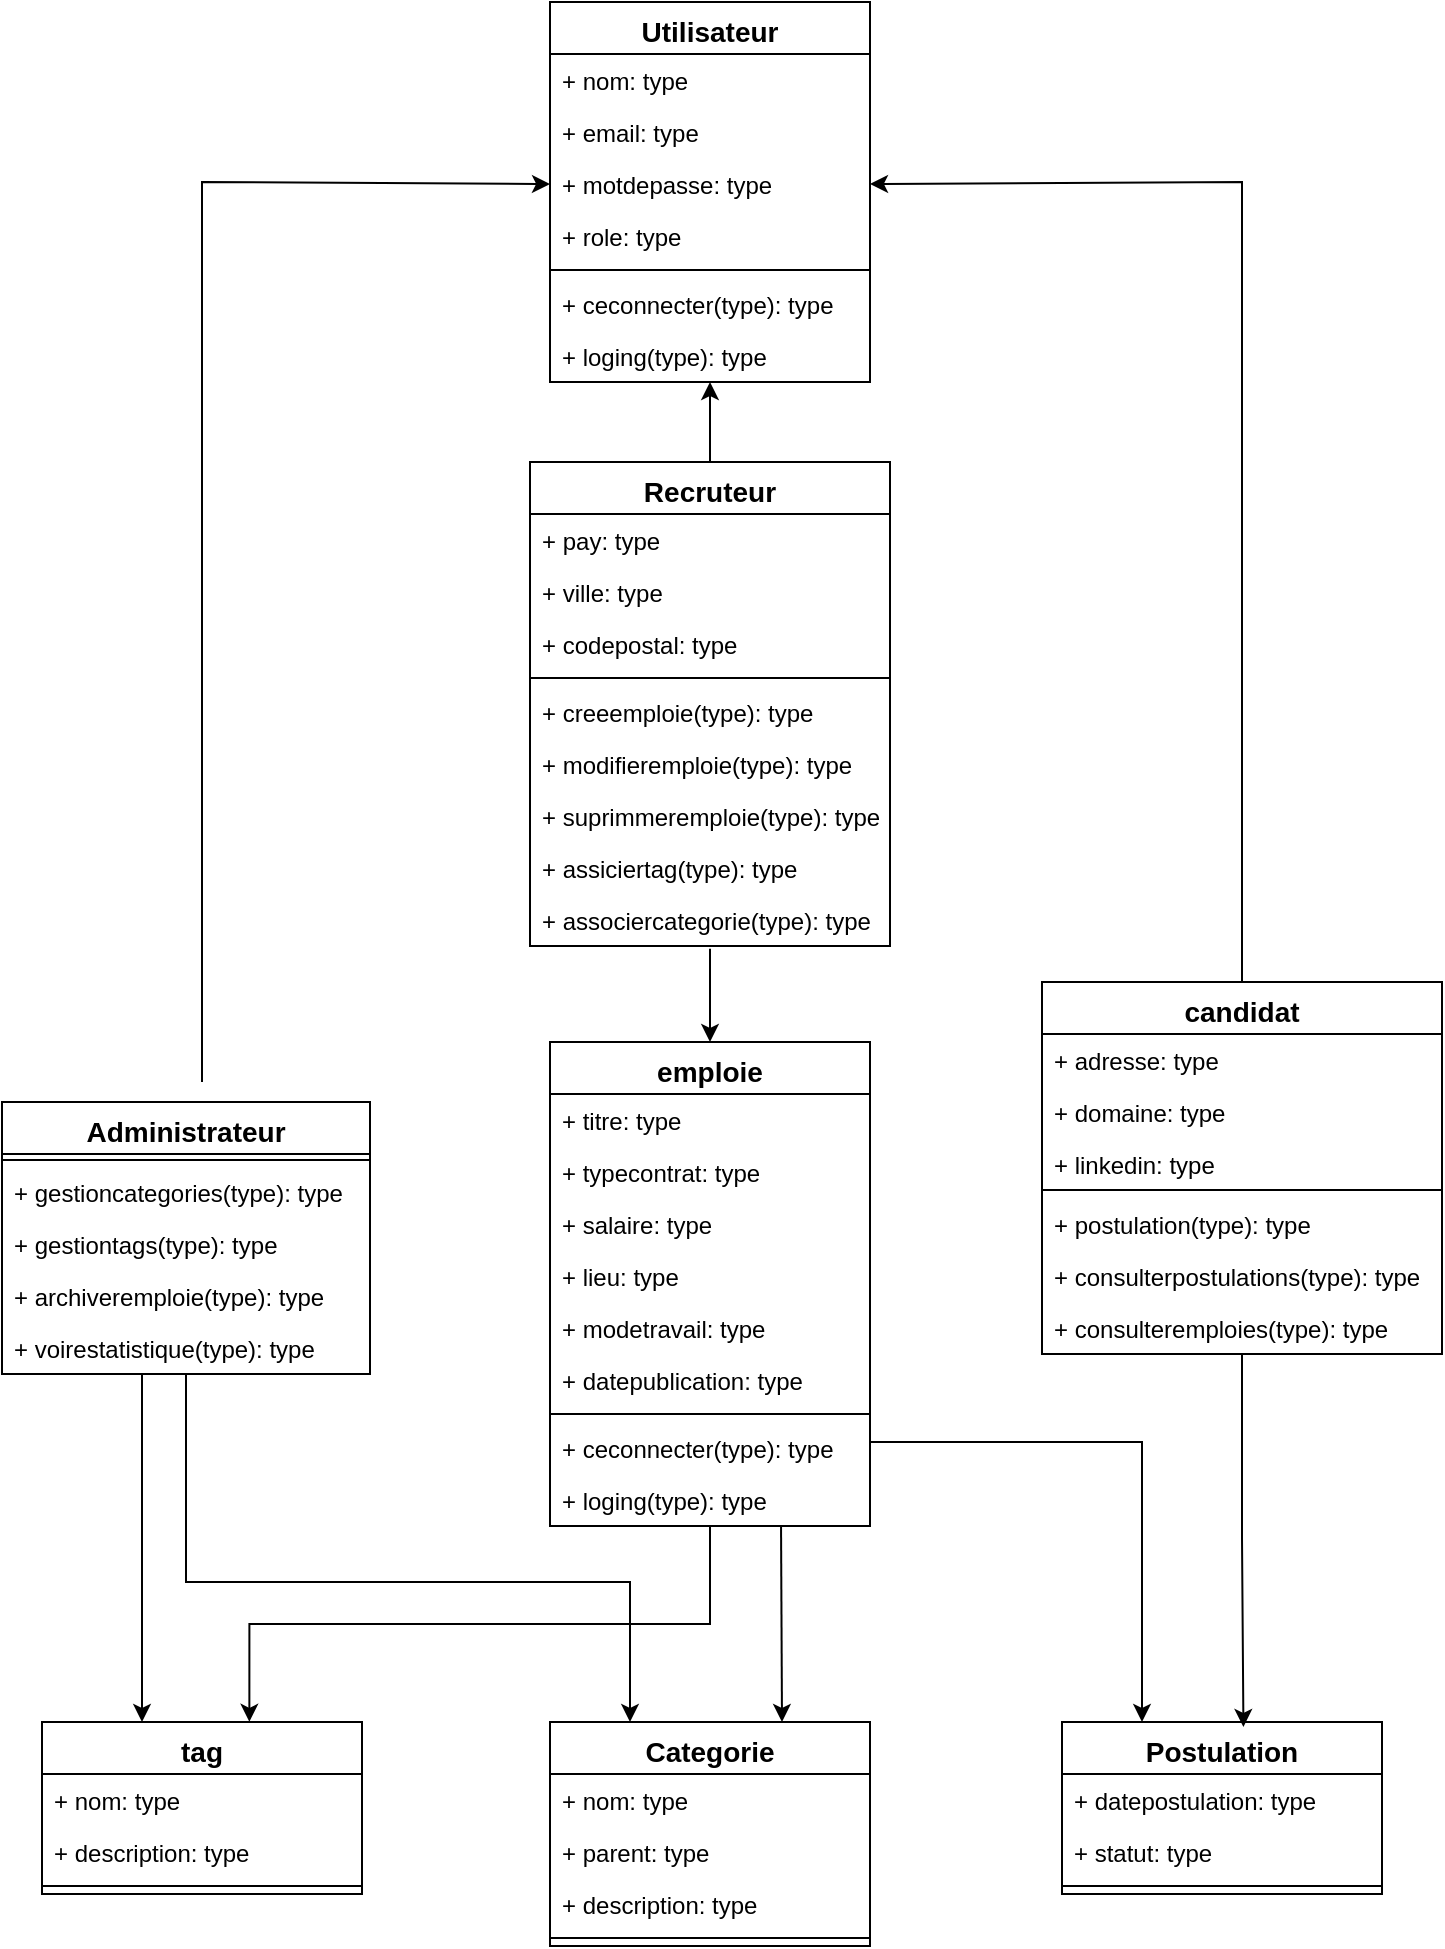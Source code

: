 <mxfile version="26.0.2">
  <diagram id="C5RBs43oDa-KdzZeNtuy" name="Page-1">
    <mxGraphModel dx="2345" dy="964" grid="1" gridSize="10" guides="1" tooltips="1" connect="1" arrows="1" fold="1" page="1" pageScale="1" pageWidth="827" pageHeight="1169" math="0" shadow="0">
      <root>
        <mxCell id="WIyWlLk6GJQsqaUBKTNV-0" />
        <mxCell id="WIyWlLk6GJQsqaUBKTNV-1" parent="WIyWlLk6GJQsqaUBKTNV-0" />
        <mxCell id="IBSQAU1vM00DICBWO_Ty-4" value="&lt;font style=&quot;font-size: 14px;&quot;&gt;Utilisateur&lt;/font&gt;" style="swimlane;fontStyle=1;align=center;verticalAlign=top;childLayout=stackLayout;horizontal=1;startSize=26;horizontalStack=0;resizeParent=1;resizeParentMax=0;resizeLast=0;collapsible=1;marginBottom=0;whiteSpace=wrap;html=1;" vertex="1" parent="WIyWlLk6GJQsqaUBKTNV-1">
          <mxGeometry x="334" y="80" width="160" height="190" as="geometry" />
        </mxCell>
        <mxCell id="IBSQAU1vM00DICBWO_Ty-5" value="+ nom: type" style="text;strokeColor=none;fillColor=none;align=left;verticalAlign=top;spacingLeft=4;spacingRight=4;overflow=hidden;rotatable=0;points=[[0,0.5],[1,0.5]];portConstraint=eastwest;whiteSpace=wrap;html=1;" vertex="1" parent="IBSQAU1vM00DICBWO_Ty-4">
          <mxGeometry y="26" width="160" height="26" as="geometry" />
        </mxCell>
        <mxCell id="IBSQAU1vM00DICBWO_Ty-14" value="+ email: type" style="text;strokeColor=none;fillColor=none;align=left;verticalAlign=top;spacingLeft=4;spacingRight=4;overflow=hidden;rotatable=0;points=[[0,0.5],[1,0.5]];portConstraint=eastwest;whiteSpace=wrap;html=1;" vertex="1" parent="IBSQAU1vM00DICBWO_Ty-4">
          <mxGeometry y="52" width="160" height="26" as="geometry" />
        </mxCell>
        <mxCell id="IBSQAU1vM00DICBWO_Ty-16" value="+ motdepasse: type" style="text;strokeColor=none;fillColor=none;align=left;verticalAlign=top;spacingLeft=4;spacingRight=4;overflow=hidden;rotatable=0;points=[[0,0.5],[1,0.5]];portConstraint=eastwest;whiteSpace=wrap;html=1;" vertex="1" parent="IBSQAU1vM00DICBWO_Ty-4">
          <mxGeometry y="78" width="160" height="26" as="geometry" />
        </mxCell>
        <mxCell id="IBSQAU1vM00DICBWO_Ty-15" value="+ role: type" style="text;strokeColor=none;fillColor=none;align=left;verticalAlign=top;spacingLeft=4;spacingRight=4;overflow=hidden;rotatable=0;points=[[0,0.5],[1,0.5]];portConstraint=eastwest;whiteSpace=wrap;html=1;" vertex="1" parent="IBSQAU1vM00DICBWO_Ty-4">
          <mxGeometry y="104" width="160" height="26" as="geometry" />
        </mxCell>
        <mxCell id="IBSQAU1vM00DICBWO_Ty-6" value="" style="line;strokeWidth=1;fillColor=none;align=left;verticalAlign=middle;spacingTop=-1;spacingLeft=3;spacingRight=3;rotatable=0;labelPosition=right;points=[];portConstraint=eastwest;strokeColor=inherit;" vertex="1" parent="IBSQAU1vM00DICBWO_Ty-4">
          <mxGeometry y="130" width="160" height="8" as="geometry" />
        </mxCell>
        <mxCell id="IBSQAU1vM00DICBWO_Ty-7" value="+ ceconnecter(type): type" style="text;strokeColor=none;fillColor=none;align=left;verticalAlign=top;spacingLeft=4;spacingRight=4;overflow=hidden;rotatable=0;points=[[0,0.5],[1,0.5]];portConstraint=eastwest;whiteSpace=wrap;html=1;" vertex="1" parent="IBSQAU1vM00DICBWO_Ty-4">
          <mxGeometry y="138" width="160" height="26" as="geometry" />
        </mxCell>
        <mxCell id="IBSQAU1vM00DICBWO_Ty-12" value="+ loging(type): type" style="text;strokeColor=none;fillColor=none;align=left;verticalAlign=top;spacingLeft=4;spacingRight=4;overflow=hidden;rotatable=0;points=[[0,0.5],[1,0.5]];portConstraint=eastwest;whiteSpace=wrap;html=1;" vertex="1" parent="IBSQAU1vM00DICBWO_Ty-4">
          <mxGeometry y="164" width="160" height="26" as="geometry" />
        </mxCell>
        <mxCell id="IBSQAU1vM00DICBWO_Ty-20" value="&lt;span style=&quot;box-sizing: border-box; border: 0px solid; --tw-border-spacing-x: 0; --tw-border-spacing-y: 0; --tw-translate-x: 0; --tw-translate-y: 0; --tw-rotate: 0; --tw-skew-x: 0; --tw-skew-y: 0; --tw-scale-x: 1; --tw-scale-y: 1; --tw-pan-x: ; --tw-pan-y: ; --tw-pinch-zoom: ; --tw-scroll-snap-strictness: proximity; --tw-gradient-from-position: ; --tw-gradient-via-position: ; --tw-gradient-to-position: ; --tw-ordinal: ; --tw-slashed-zero: ; --tw-numeric-figure: ; --tw-numeric-spacing: ; --tw-numeric-fraction: ; --tw-ring-inset: ; --tw-ring-offset-width: 0px; --tw-ring-offset-color: light-dark(#fff, #000000); --tw-ring-color: light-dark(rgba(59,130,246,.5), #4c89ec); --tw-ring-offset-shadow: 0 0 #0000; --tw-ring-shadow: 0 0 #0000; --tw-shadow: 0 0 #0000; --tw-shadow-colored: 0 0 #0000; --tw-blur: ; --tw-brightness: ; --tw-contrast: ; --tw-grayscale: ; --tw-hue-rotate: ; --tw-invert: ; --tw-saturate: ; --tw-sepia: ; --tw-drop-shadow: ; --tw-backdrop-blur: ; --tw-backdrop-brightness: ; --tw-backdrop-contrast: ; --tw-backdrop-grayscale: ; --tw-backdrop-hue-rotate: ; --tw-backdrop-invert: ; --tw-backdrop-opacity: ; --tw-backdrop-saturate: ; --tw-backdrop-sepia: ; --tw-contain-size: ; --tw-contain-layout: ; --tw-contain-paint: ; --tw-contain-style: ; font-weight: bolder; font-family: &amp;quot;Nunito Sans&amp;quot;, sans-serif; font-size: 14px; text-align: start; white-space-collapse: preserve; background-color: rgb(255, 255, 255);&quot;&gt;Recruteur&lt;/span&gt;" style="swimlane;fontStyle=1;align=center;verticalAlign=top;childLayout=stackLayout;horizontal=1;startSize=26;horizontalStack=0;resizeParent=1;resizeParentMax=0;resizeLast=0;collapsible=1;marginBottom=0;whiteSpace=wrap;html=1;" vertex="1" parent="WIyWlLk6GJQsqaUBKTNV-1">
          <mxGeometry x="324" y="310" width="180" height="242" as="geometry" />
        </mxCell>
        <mxCell id="IBSQAU1vM00DICBWO_Ty-22" value="+ pay: type" style="text;strokeColor=none;fillColor=none;align=left;verticalAlign=top;spacingLeft=4;spacingRight=4;overflow=hidden;rotatable=0;points=[[0,0.5],[1,0.5]];portConstraint=eastwest;whiteSpace=wrap;html=1;" vertex="1" parent="IBSQAU1vM00DICBWO_Ty-20">
          <mxGeometry y="26" width="180" height="26" as="geometry" />
        </mxCell>
        <mxCell id="IBSQAU1vM00DICBWO_Ty-23" value="+ ville: type" style="text;strokeColor=none;fillColor=none;align=left;verticalAlign=top;spacingLeft=4;spacingRight=4;overflow=hidden;rotatable=0;points=[[0,0.5],[1,0.5]];portConstraint=eastwest;whiteSpace=wrap;html=1;" vertex="1" parent="IBSQAU1vM00DICBWO_Ty-20">
          <mxGeometry y="52" width="180" height="26" as="geometry" />
        </mxCell>
        <mxCell id="IBSQAU1vM00DICBWO_Ty-24" value="+ codepostal: type" style="text;strokeColor=none;fillColor=none;align=left;verticalAlign=top;spacingLeft=4;spacingRight=4;overflow=hidden;rotatable=0;points=[[0,0.5],[1,0.5]];portConstraint=eastwest;whiteSpace=wrap;html=1;" vertex="1" parent="IBSQAU1vM00DICBWO_Ty-20">
          <mxGeometry y="78" width="180" height="26" as="geometry" />
        </mxCell>
        <mxCell id="IBSQAU1vM00DICBWO_Ty-27" value="" style="line;strokeWidth=1;fillColor=none;align=left;verticalAlign=middle;spacingTop=-1;spacingLeft=3;spacingRight=3;rotatable=0;labelPosition=right;points=[];portConstraint=eastwest;strokeColor=inherit;" vertex="1" parent="IBSQAU1vM00DICBWO_Ty-20">
          <mxGeometry y="104" width="180" height="8" as="geometry" />
        </mxCell>
        <mxCell id="IBSQAU1vM00DICBWO_Ty-31" value="+ creeemploie(type): type" style="text;strokeColor=none;fillColor=none;align=left;verticalAlign=top;spacingLeft=4;spacingRight=4;overflow=hidden;rotatable=0;points=[[0,0.5],[1,0.5]];portConstraint=eastwest;whiteSpace=wrap;html=1;" vertex="1" parent="IBSQAU1vM00DICBWO_Ty-20">
          <mxGeometry y="112" width="180" height="26" as="geometry" />
        </mxCell>
        <mxCell id="IBSQAU1vM00DICBWO_Ty-30" value="+ modifieremploie(type): type" style="text;strokeColor=none;fillColor=none;align=left;verticalAlign=top;spacingLeft=4;spacingRight=4;overflow=hidden;rotatable=0;points=[[0,0.5],[1,0.5]];portConstraint=eastwest;whiteSpace=wrap;html=1;" vertex="1" parent="IBSQAU1vM00DICBWO_Ty-20">
          <mxGeometry y="138" width="180" height="26" as="geometry" />
        </mxCell>
        <mxCell id="IBSQAU1vM00DICBWO_Ty-32" value="+ suprimmeremploie(type): type" style="text;strokeColor=none;fillColor=none;align=left;verticalAlign=top;spacingLeft=4;spacingRight=4;overflow=hidden;rotatable=0;points=[[0,0.5],[1,0.5]];portConstraint=eastwest;whiteSpace=wrap;html=1;" vertex="1" parent="IBSQAU1vM00DICBWO_Ty-20">
          <mxGeometry y="164" width="180" height="26" as="geometry" />
        </mxCell>
        <mxCell id="IBSQAU1vM00DICBWO_Ty-28" value="+ assiciertag(type): type" style="text;strokeColor=none;fillColor=none;align=left;verticalAlign=top;spacingLeft=4;spacingRight=4;overflow=hidden;rotatable=0;points=[[0,0.5],[1,0.5]];portConstraint=eastwest;whiteSpace=wrap;html=1;" vertex="1" parent="IBSQAU1vM00DICBWO_Ty-20">
          <mxGeometry y="190" width="180" height="26" as="geometry" />
        </mxCell>
        <mxCell id="IBSQAU1vM00DICBWO_Ty-29" value="+ associercategorie(type): type" style="text;strokeColor=none;fillColor=none;align=left;verticalAlign=top;spacingLeft=4;spacingRight=4;overflow=hidden;rotatable=0;points=[[0,0.5],[1,0.5]];portConstraint=eastwest;whiteSpace=wrap;html=1;" vertex="1" parent="IBSQAU1vM00DICBWO_Ty-20">
          <mxGeometry y="216" width="180" height="26" as="geometry" />
        </mxCell>
        <mxCell id="IBSQAU1vM00DICBWO_Ty-33" value="&lt;span style=&quot;box-sizing: border-box; border: 0px solid; --tw-border-spacing-x: 0; --tw-border-spacing-y: 0; --tw-translate-x: 0; --tw-translate-y: 0; --tw-rotate: 0; --tw-skew-x: 0; --tw-skew-y: 0; --tw-scale-x: 1; --tw-scale-y: 1; --tw-pan-x: ; --tw-pan-y: ; --tw-pinch-zoom: ; --tw-scroll-snap-strictness: proximity; --tw-gradient-from-position: ; --tw-gradient-via-position: ; --tw-gradient-to-position: ; --tw-ordinal: ; --tw-slashed-zero: ; --tw-numeric-figure: ; --tw-numeric-spacing: ; --tw-numeric-fraction: ; --tw-ring-inset: ; --tw-ring-offset-width: 0px; --tw-ring-offset-color: light-dark(#fff, #000000); --tw-ring-color: light-dark(rgba(59,130,246,.5), #4c89ec); --tw-ring-offset-shadow: 0 0 #0000; --tw-ring-shadow: 0 0 #0000; --tw-shadow: 0 0 #0000; --tw-shadow-colored: 0 0 #0000; --tw-blur: ; --tw-brightness: ; --tw-contrast: ; --tw-grayscale: ; --tw-hue-rotate: ; --tw-invert: ; --tw-saturate: ; --tw-sepia: ; --tw-drop-shadow: ; --tw-backdrop-blur: ; --tw-backdrop-brightness: ; --tw-backdrop-contrast: ; --tw-backdrop-grayscale: ; --tw-backdrop-hue-rotate: ; --tw-backdrop-invert: ; --tw-backdrop-opacity: ; --tw-backdrop-saturate: ; --tw-backdrop-sepia: ; --tw-contain-size: ; --tw-contain-layout: ; --tw-contain-paint: ; --tw-contain-style: ; font-weight: bolder; font-family: &amp;quot;Nunito Sans&amp;quot;, sans-serif; font-size: 14px; text-align: start; white-space-collapse: preserve; background-color: rgb(255, 255, 255);&quot;&gt;candidat&lt;/span&gt;" style="swimlane;fontStyle=1;align=center;verticalAlign=top;childLayout=stackLayout;horizontal=1;startSize=26;horizontalStack=0;resizeParent=1;resizeParentMax=0;resizeLast=0;collapsible=1;marginBottom=0;whiteSpace=wrap;html=1;" vertex="1" parent="WIyWlLk6GJQsqaUBKTNV-1">
          <mxGeometry x="580" y="570" width="200" height="186" as="geometry" />
        </mxCell>
        <mxCell id="IBSQAU1vM00DICBWO_Ty-34" value="+ adresse: type" style="text;strokeColor=none;fillColor=none;align=left;verticalAlign=top;spacingLeft=4;spacingRight=4;overflow=hidden;rotatable=0;points=[[0,0.5],[1,0.5]];portConstraint=eastwest;whiteSpace=wrap;html=1;" vertex="1" parent="IBSQAU1vM00DICBWO_Ty-33">
          <mxGeometry y="26" width="200" height="26" as="geometry" />
        </mxCell>
        <mxCell id="IBSQAU1vM00DICBWO_Ty-35" value="+ domaine: type" style="text;strokeColor=none;fillColor=none;align=left;verticalAlign=top;spacingLeft=4;spacingRight=4;overflow=hidden;rotatable=0;points=[[0,0.5],[1,0.5]];portConstraint=eastwest;whiteSpace=wrap;html=1;" vertex="1" parent="IBSQAU1vM00DICBWO_Ty-33">
          <mxGeometry y="52" width="200" height="26" as="geometry" />
        </mxCell>
        <mxCell id="IBSQAU1vM00DICBWO_Ty-36" value="+ linkedin: type" style="text;strokeColor=none;fillColor=none;align=left;verticalAlign=top;spacingLeft=4;spacingRight=4;overflow=hidden;rotatable=0;points=[[0,0.5],[1,0.5]];portConstraint=eastwest;whiteSpace=wrap;html=1;" vertex="1" parent="IBSQAU1vM00DICBWO_Ty-33">
          <mxGeometry y="78" width="200" height="22" as="geometry" />
        </mxCell>
        <mxCell id="IBSQAU1vM00DICBWO_Ty-37" value="" style="line;strokeWidth=1;fillColor=none;align=left;verticalAlign=middle;spacingTop=-1;spacingLeft=3;spacingRight=3;rotatable=0;labelPosition=right;points=[];portConstraint=eastwest;strokeColor=inherit;" vertex="1" parent="IBSQAU1vM00DICBWO_Ty-33">
          <mxGeometry y="100" width="200" height="8" as="geometry" />
        </mxCell>
        <mxCell id="IBSQAU1vM00DICBWO_Ty-38" value="+ postulation(type): type" style="text;strokeColor=none;fillColor=none;align=left;verticalAlign=top;spacingLeft=4;spacingRight=4;overflow=hidden;rotatable=0;points=[[0,0.5],[1,0.5]];portConstraint=eastwest;whiteSpace=wrap;html=1;" vertex="1" parent="IBSQAU1vM00DICBWO_Ty-33">
          <mxGeometry y="108" width="200" height="26" as="geometry" />
        </mxCell>
        <mxCell id="IBSQAU1vM00DICBWO_Ty-108" value="+ consulterpostulations(type): type" style="text;strokeColor=none;fillColor=none;align=left;verticalAlign=top;spacingLeft=4;spacingRight=4;overflow=hidden;rotatable=0;points=[[0,0.5],[1,0.5]];portConstraint=eastwest;whiteSpace=wrap;html=1;" vertex="1" parent="IBSQAU1vM00DICBWO_Ty-33">
          <mxGeometry y="134" width="200" height="26" as="geometry" />
        </mxCell>
        <mxCell id="IBSQAU1vM00DICBWO_Ty-109" value="+ consulteremploies(type): type" style="text;strokeColor=none;fillColor=none;align=left;verticalAlign=top;spacingLeft=4;spacingRight=4;overflow=hidden;rotatable=0;points=[[0,0.5],[1,0.5]];portConstraint=eastwest;whiteSpace=wrap;html=1;" vertex="1" parent="IBSQAU1vM00DICBWO_Ty-33">
          <mxGeometry y="160" width="200" height="26" as="geometry" />
        </mxCell>
        <mxCell id="IBSQAU1vM00DICBWO_Ty-104" style="edgeStyle=orthogonalEdgeStyle;rounded=0;orthogonalLoop=1;jettySize=auto;html=1;exitX=0.5;exitY=1;exitDx=0;exitDy=0;entryX=0.25;entryY=0;entryDx=0;entryDy=0;" edge="1" parent="WIyWlLk6GJQsqaUBKTNV-1" source="IBSQAU1vM00DICBWO_Ty-43" target="IBSQAU1vM00DICBWO_Ty-67">
          <mxGeometry relative="1" as="geometry">
            <Array as="points">
              <mxPoint x="152" y="870" />
              <mxPoint x="374" y="870" />
            </Array>
          </mxGeometry>
        </mxCell>
        <mxCell id="IBSQAU1vM00DICBWO_Ty-43" value="&lt;span style=&quot;box-sizing: border-box; border: 0px solid; --tw-border-spacing-x: 0; --tw-border-spacing-y: 0; --tw-translate-x: 0; --tw-translate-y: 0; --tw-rotate: 0; --tw-skew-x: 0; --tw-skew-y: 0; --tw-scale-x: 1; --tw-scale-y: 1; --tw-pan-x: ; --tw-pan-y: ; --tw-pinch-zoom: ; --tw-scroll-snap-strictness: proximity; --tw-gradient-from-position: ; --tw-gradient-via-position: ; --tw-gradient-to-position: ; --tw-ordinal: ; --tw-slashed-zero: ; --tw-numeric-figure: ; --tw-numeric-spacing: ; --tw-numeric-fraction: ; --tw-ring-inset: ; --tw-ring-offset-width: 0px; --tw-ring-offset-color: #fff; --tw-ring-color: rgba(59,130,246,.5); --tw-ring-offset-shadow: 0 0 #0000; --tw-ring-shadow: 0 0 #0000; --tw-shadow: 0 0 #0000; --tw-shadow-colored: 0 0 #0000; --tw-blur: ; --tw-brightness: ; --tw-contrast: ; --tw-grayscale: ; --tw-hue-rotate: ; --tw-invert: ; --tw-saturate: ; --tw-sepia: ; --tw-drop-shadow: ; --tw-backdrop-blur: ; --tw-backdrop-brightness: ; --tw-backdrop-contrast: ; --tw-backdrop-grayscale: ; --tw-backdrop-hue-rotate: ; --tw-backdrop-invert: ; --tw-backdrop-opacity: ; --tw-backdrop-saturate: ; --tw-backdrop-sepia: ; --tw-contain-size: ; --tw-contain-layout: ; --tw-contain-paint: ; --tw-contain-style: ; font-weight: bolder; font-family: &amp;quot;Nunito Sans&amp;quot;, sans-serif; font-size: 14px; text-align: start; white-space-collapse: preserve; background-color: rgb(255, 255, 255);&quot;&gt;Administrateur&lt;/span&gt;" style="swimlane;fontStyle=1;align=center;verticalAlign=top;childLayout=stackLayout;horizontal=1;startSize=26;horizontalStack=0;resizeParent=1;resizeParentMax=0;resizeLast=0;collapsible=1;marginBottom=0;whiteSpace=wrap;html=1;" vertex="1" parent="WIyWlLk6GJQsqaUBKTNV-1">
          <mxGeometry x="60" y="630" width="184" height="136" as="geometry" />
        </mxCell>
        <mxCell id="IBSQAU1vM00DICBWO_Ty-47" value="" style="line;strokeWidth=1;fillColor=none;align=left;verticalAlign=middle;spacingTop=-1;spacingLeft=3;spacingRight=3;rotatable=0;labelPosition=right;points=[];portConstraint=eastwest;strokeColor=inherit;" vertex="1" parent="IBSQAU1vM00DICBWO_Ty-43">
          <mxGeometry y="26" width="184" height="6" as="geometry" />
        </mxCell>
        <mxCell id="IBSQAU1vM00DICBWO_Ty-48" value="+ gestioncategories(type): type" style="text;strokeColor=none;fillColor=none;align=left;verticalAlign=top;spacingLeft=4;spacingRight=4;overflow=hidden;rotatable=0;points=[[0,0.5],[1,0.5]];portConstraint=eastwest;whiteSpace=wrap;html=1;" vertex="1" parent="IBSQAU1vM00DICBWO_Ty-43">
          <mxGeometry y="32" width="184" height="26" as="geometry" />
        </mxCell>
        <mxCell id="IBSQAU1vM00DICBWO_Ty-49" value="+ gestiontags(type): type" style="text;strokeColor=none;fillColor=none;align=left;verticalAlign=top;spacingLeft=4;spacingRight=4;overflow=hidden;rotatable=0;points=[[0,0.5],[1,0.5]];portConstraint=eastwest;whiteSpace=wrap;html=1;" vertex="1" parent="IBSQAU1vM00DICBWO_Ty-43">
          <mxGeometry y="58" width="184" height="26" as="geometry" />
        </mxCell>
        <mxCell id="IBSQAU1vM00DICBWO_Ty-50" value="+ archiveremploie(type): type" style="text;strokeColor=none;fillColor=none;align=left;verticalAlign=top;spacingLeft=4;spacingRight=4;overflow=hidden;rotatable=0;points=[[0,0.5],[1,0.5]];portConstraint=eastwest;whiteSpace=wrap;html=1;" vertex="1" parent="IBSQAU1vM00DICBWO_Ty-43">
          <mxGeometry y="84" width="184" height="26" as="geometry" />
        </mxCell>
        <mxCell id="IBSQAU1vM00DICBWO_Ty-95" value="+ voirestatistique(type): type" style="text;strokeColor=none;fillColor=none;align=left;verticalAlign=top;spacingLeft=4;spacingRight=4;overflow=hidden;rotatable=0;points=[[0,0.5],[1,0.5]];portConstraint=eastwest;whiteSpace=wrap;html=1;" vertex="1" parent="IBSQAU1vM00DICBWO_Ty-43">
          <mxGeometry y="110" width="184" height="26" as="geometry" />
        </mxCell>
        <mxCell id="IBSQAU1vM00DICBWO_Ty-67" value="&lt;span style=&quot;box-sizing: border-box; border: 0px solid; --tw-border-spacing-x: 0; --tw-border-spacing-y: 0; --tw-translate-x: 0; --tw-translate-y: 0; --tw-rotate: 0; --tw-skew-x: 0; --tw-skew-y: 0; --tw-scale-x: 1; --tw-scale-y: 1; --tw-pan-x: ; --tw-pan-y: ; --tw-pinch-zoom: ; --tw-scroll-snap-strictness: proximity; --tw-gradient-from-position: ; --tw-gradient-via-position: ; --tw-gradient-to-position: ; --tw-ordinal: ; --tw-slashed-zero: ; --tw-numeric-figure: ; --tw-numeric-spacing: ; --tw-numeric-fraction: ; --tw-ring-inset: ; --tw-ring-offset-width: 0px; --tw-ring-offset-color: light-dark(#fff, #000000); --tw-ring-color: light-dark(rgba(59,130,246,.5), #4c89ec); --tw-ring-offset-shadow: 0 0 #0000; --tw-ring-shadow: 0 0 #0000; --tw-shadow: 0 0 #0000; --tw-shadow-colored: 0 0 #0000; --tw-blur: ; --tw-brightness: ; --tw-contrast: ; --tw-grayscale: ; --tw-hue-rotate: ; --tw-invert: ; --tw-saturate: ; --tw-sepia: ; --tw-drop-shadow: ; --tw-backdrop-blur: ; --tw-backdrop-brightness: ; --tw-backdrop-contrast: ; --tw-backdrop-grayscale: ; --tw-backdrop-hue-rotate: ; --tw-backdrop-invert: ; --tw-backdrop-opacity: ; --tw-backdrop-saturate: ; --tw-backdrop-sepia: ; --tw-contain-size: ; --tw-contain-layout: ; --tw-contain-paint: ; --tw-contain-style: ; font-weight: bolder; font-family: &amp;quot;Nunito Sans&amp;quot;, sans-serif; font-size: 14px; text-align: start; white-space-collapse: preserve; background-color: rgb(255, 255, 255);&quot;&gt;Categorie&lt;/span&gt;" style="swimlane;fontStyle=1;align=center;verticalAlign=top;childLayout=stackLayout;horizontal=1;startSize=26;horizontalStack=0;resizeParent=1;resizeParentMax=0;resizeLast=0;collapsible=1;marginBottom=0;whiteSpace=wrap;html=1;" vertex="1" parent="WIyWlLk6GJQsqaUBKTNV-1">
          <mxGeometry x="334" y="940" width="160" height="112" as="geometry" />
        </mxCell>
        <mxCell id="IBSQAU1vM00DICBWO_Ty-68" value="+ nom: type" style="text;strokeColor=none;fillColor=none;align=left;verticalAlign=top;spacingLeft=4;spacingRight=4;overflow=hidden;rotatable=0;points=[[0,0.5],[1,0.5]];portConstraint=eastwest;whiteSpace=wrap;html=1;" vertex="1" parent="IBSQAU1vM00DICBWO_Ty-67">
          <mxGeometry y="26" width="160" height="26" as="geometry" />
        </mxCell>
        <mxCell id="IBSQAU1vM00DICBWO_Ty-69" value="+ parent: type" style="text;strokeColor=none;fillColor=none;align=left;verticalAlign=top;spacingLeft=4;spacingRight=4;overflow=hidden;rotatable=0;points=[[0,0.5],[1,0.5]];portConstraint=eastwest;whiteSpace=wrap;html=1;" vertex="1" parent="IBSQAU1vM00DICBWO_Ty-67">
          <mxGeometry y="52" width="160" height="26" as="geometry" />
        </mxCell>
        <mxCell id="IBSQAU1vM00DICBWO_Ty-70" value="+ description: type" style="text;strokeColor=none;fillColor=none;align=left;verticalAlign=top;spacingLeft=4;spacingRight=4;overflow=hidden;rotatable=0;points=[[0,0.5],[1,0.5]];portConstraint=eastwest;whiteSpace=wrap;html=1;" vertex="1" parent="IBSQAU1vM00DICBWO_Ty-67">
          <mxGeometry y="78" width="160" height="26" as="geometry" />
        </mxCell>
        <mxCell id="IBSQAU1vM00DICBWO_Ty-72" value="" style="line;strokeWidth=1;fillColor=none;align=left;verticalAlign=middle;spacingTop=-1;spacingLeft=3;spacingRight=3;rotatable=0;labelPosition=right;points=[];portConstraint=eastwest;strokeColor=inherit;" vertex="1" parent="IBSQAU1vM00DICBWO_Ty-67">
          <mxGeometry y="104" width="160" height="8" as="geometry" />
        </mxCell>
        <mxCell id="IBSQAU1vM00DICBWO_Ty-75" value="&lt;span style=&quot;box-sizing: border-box; border: 0px solid; --tw-border-spacing-x: 0; --tw-border-spacing-y: 0; --tw-translate-x: 0; --tw-translate-y: 0; --tw-rotate: 0; --tw-skew-x: 0; --tw-skew-y: 0; --tw-scale-x: 1; --tw-scale-y: 1; --tw-pan-x: ; --tw-pan-y: ; --tw-pinch-zoom: ; --tw-scroll-snap-strictness: proximity; --tw-gradient-from-position: ; --tw-gradient-via-position: ; --tw-gradient-to-position: ; --tw-ordinal: ; --tw-slashed-zero: ; --tw-numeric-figure: ; --tw-numeric-spacing: ; --tw-numeric-fraction: ; --tw-ring-inset: ; --tw-ring-offset-width: 0px; --tw-ring-offset-color: light-dark(#fff, #000000); --tw-ring-color: light-dark(rgba(59,130,246,.5), #4c89ec); --tw-ring-offset-shadow: 0 0 #0000; --tw-ring-shadow: 0 0 #0000; --tw-shadow: 0 0 #0000; --tw-shadow-colored: 0 0 #0000; --tw-blur: ; --tw-brightness: ; --tw-contrast: ; --tw-grayscale: ; --tw-hue-rotate: ; --tw-invert: ; --tw-saturate: ; --tw-sepia: ; --tw-drop-shadow: ; --tw-backdrop-blur: ; --tw-backdrop-brightness: ; --tw-backdrop-contrast: ; --tw-backdrop-grayscale: ; --tw-backdrop-hue-rotate: ; --tw-backdrop-invert: ; --tw-backdrop-opacity: ; --tw-backdrop-saturate: ; --tw-backdrop-sepia: ; --tw-contain-size: ; --tw-contain-layout: ; --tw-contain-paint: ; --tw-contain-style: ; font-weight: bolder; font-family: &amp;quot;Nunito Sans&amp;quot;, sans-serif; font-size: 14px; text-align: start; white-space-collapse: preserve; background-color: rgb(255, 255, 255);&quot;&gt;tag&lt;/span&gt;" style="swimlane;fontStyle=1;align=center;verticalAlign=top;childLayout=stackLayout;horizontal=1;startSize=26;horizontalStack=0;resizeParent=1;resizeParentMax=0;resizeLast=0;collapsible=1;marginBottom=0;whiteSpace=wrap;html=1;" vertex="1" parent="WIyWlLk6GJQsqaUBKTNV-1">
          <mxGeometry x="80" y="940" width="160" height="86" as="geometry" />
        </mxCell>
        <mxCell id="IBSQAU1vM00DICBWO_Ty-76" value="+ nom: type" style="text;strokeColor=none;fillColor=none;align=left;verticalAlign=top;spacingLeft=4;spacingRight=4;overflow=hidden;rotatable=0;points=[[0,0.5],[1,0.5]];portConstraint=eastwest;whiteSpace=wrap;html=1;" vertex="1" parent="IBSQAU1vM00DICBWO_Ty-75">
          <mxGeometry y="26" width="160" height="26" as="geometry" />
        </mxCell>
        <mxCell id="IBSQAU1vM00DICBWO_Ty-78" value="+ description: type" style="text;strokeColor=none;fillColor=none;align=left;verticalAlign=top;spacingLeft=4;spacingRight=4;overflow=hidden;rotatable=0;points=[[0,0.5],[1,0.5]];portConstraint=eastwest;whiteSpace=wrap;html=1;" vertex="1" parent="IBSQAU1vM00DICBWO_Ty-75">
          <mxGeometry y="52" width="160" height="26" as="geometry" />
        </mxCell>
        <mxCell id="IBSQAU1vM00DICBWO_Ty-79" value="" style="line;strokeWidth=1;fillColor=none;align=left;verticalAlign=middle;spacingTop=-1;spacingLeft=3;spacingRight=3;rotatable=0;labelPosition=right;points=[];portConstraint=eastwest;strokeColor=inherit;" vertex="1" parent="IBSQAU1vM00DICBWO_Ty-75">
          <mxGeometry y="78" width="160" height="8" as="geometry" />
        </mxCell>
        <mxCell id="IBSQAU1vM00DICBWO_Ty-80" value="&lt;font style=&quot;font-size: 14px;&quot;&gt;emploie&lt;/font&gt;" style="swimlane;fontStyle=1;align=center;verticalAlign=top;childLayout=stackLayout;horizontal=1;startSize=26;horizontalStack=0;resizeParent=1;resizeParentMax=0;resizeLast=0;collapsible=1;marginBottom=0;whiteSpace=wrap;html=1;" vertex="1" parent="WIyWlLk6GJQsqaUBKTNV-1">
          <mxGeometry x="334" y="600" width="160" height="242" as="geometry" />
        </mxCell>
        <mxCell id="IBSQAU1vM00DICBWO_Ty-81" value="+ titre: type" style="text;strokeColor=none;fillColor=none;align=left;verticalAlign=top;spacingLeft=4;spacingRight=4;overflow=hidden;rotatable=0;points=[[0,0.5],[1,0.5]];portConstraint=eastwest;whiteSpace=wrap;html=1;" vertex="1" parent="IBSQAU1vM00DICBWO_Ty-80">
          <mxGeometry y="26" width="160" height="26" as="geometry" />
        </mxCell>
        <mxCell id="IBSQAU1vM00DICBWO_Ty-82" value="+ typecontrat: type" style="text;strokeColor=none;fillColor=none;align=left;verticalAlign=top;spacingLeft=4;spacingRight=4;overflow=hidden;rotatable=0;points=[[0,0.5],[1,0.5]];portConstraint=eastwest;whiteSpace=wrap;html=1;" vertex="1" parent="IBSQAU1vM00DICBWO_Ty-80">
          <mxGeometry y="52" width="160" height="26" as="geometry" />
        </mxCell>
        <mxCell id="IBSQAU1vM00DICBWO_Ty-83" value="+ salaire: type" style="text;strokeColor=none;fillColor=none;align=left;verticalAlign=top;spacingLeft=4;spacingRight=4;overflow=hidden;rotatable=0;points=[[0,0.5],[1,0.5]];portConstraint=eastwest;whiteSpace=wrap;html=1;" vertex="1" parent="IBSQAU1vM00DICBWO_Ty-80">
          <mxGeometry y="78" width="160" height="26" as="geometry" />
        </mxCell>
        <mxCell id="IBSQAU1vM00DICBWO_Ty-84" value="+ lieu: type" style="text;strokeColor=none;fillColor=none;align=left;verticalAlign=top;spacingLeft=4;spacingRight=4;overflow=hidden;rotatable=0;points=[[0,0.5],[1,0.5]];portConstraint=eastwest;whiteSpace=wrap;html=1;" vertex="1" parent="IBSQAU1vM00DICBWO_Ty-80">
          <mxGeometry y="104" width="160" height="26" as="geometry" />
        </mxCell>
        <mxCell id="IBSQAU1vM00DICBWO_Ty-88" value="+ modetravail: type" style="text;strokeColor=none;fillColor=none;align=left;verticalAlign=top;spacingLeft=4;spacingRight=4;overflow=hidden;rotatable=0;points=[[0,0.5],[1,0.5]];portConstraint=eastwest;whiteSpace=wrap;html=1;" vertex="1" parent="IBSQAU1vM00DICBWO_Ty-80">
          <mxGeometry y="130" width="160" height="26" as="geometry" />
        </mxCell>
        <mxCell id="IBSQAU1vM00DICBWO_Ty-89" value="+ datepublication: type" style="text;strokeColor=none;fillColor=none;align=left;verticalAlign=top;spacingLeft=4;spacingRight=4;overflow=hidden;rotatable=0;points=[[0,0.5],[1,0.5]];portConstraint=eastwest;whiteSpace=wrap;html=1;" vertex="1" parent="IBSQAU1vM00DICBWO_Ty-80">
          <mxGeometry y="156" width="160" height="26" as="geometry" />
        </mxCell>
        <mxCell id="IBSQAU1vM00DICBWO_Ty-85" value="" style="line;strokeWidth=1;fillColor=none;align=left;verticalAlign=middle;spacingTop=-1;spacingLeft=3;spacingRight=3;rotatable=0;labelPosition=right;points=[];portConstraint=eastwest;strokeColor=inherit;" vertex="1" parent="IBSQAU1vM00DICBWO_Ty-80">
          <mxGeometry y="182" width="160" height="8" as="geometry" />
        </mxCell>
        <mxCell id="IBSQAU1vM00DICBWO_Ty-86" value="+ ceconnecter(type): type" style="text;strokeColor=none;fillColor=none;align=left;verticalAlign=top;spacingLeft=4;spacingRight=4;overflow=hidden;rotatable=0;points=[[0,0.5],[1,0.5]];portConstraint=eastwest;whiteSpace=wrap;html=1;" vertex="1" parent="IBSQAU1vM00DICBWO_Ty-80">
          <mxGeometry y="190" width="160" height="26" as="geometry" />
        </mxCell>
        <mxCell id="IBSQAU1vM00DICBWO_Ty-87" value="+ loging(type): type" style="text;strokeColor=none;fillColor=none;align=left;verticalAlign=top;spacingLeft=4;spacingRight=4;overflow=hidden;rotatable=0;points=[[0,0.5],[1,0.5]];portConstraint=eastwest;whiteSpace=wrap;html=1;" vertex="1" parent="IBSQAU1vM00DICBWO_Ty-80">
          <mxGeometry y="216" width="160" height="26" as="geometry" />
        </mxCell>
        <mxCell id="IBSQAU1vM00DICBWO_Ty-90" value="&lt;div style=&quot;text-align: start;&quot;&gt;&lt;span style=&quot;color: light-dark(rgb(0, 0, 0), rgb(255, 255, 255)); font-size: 14px; white-space-collapse: preserve; background-color: rgb(255, 255, 255);&quot;&gt;&lt;font face=&quot;Nunito Sans, sans-serif&quot;&gt;Postulation&lt;/font&gt;&lt;/span&gt;&lt;/div&gt;" style="swimlane;fontStyle=1;align=center;verticalAlign=top;childLayout=stackLayout;horizontal=1;startSize=26;horizontalStack=0;resizeParent=1;resizeParentMax=0;resizeLast=0;collapsible=1;marginBottom=0;whiteSpace=wrap;html=1;" vertex="1" parent="WIyWlLk6GJQsqaUBKTNV-1">
          <mxGeometry x="590" y="940" width="160" height="86" as="geometry" />
        </mxCell>
        <mxCell id="IBSQAU1vM00DICBWO_Ty-91" value="+ datepostulation: type" style="text;strokeColor=none;fillColor=none;align=left;verticalAlign=top;spacingLeft=4;spacingRight=4;overflow=hidden;rotatable=0;points=[[0,0.5],[1,0.5]];portConstraint=eastwest;whiteSpace=wrap;html=1;" vertex="1" parent="IBSQAU1vM00DICBWO_Ty-90">
          <mxGeometry y="26" width="160" height="26" as="geometry" />
        </mxCell>
        <mxCell id="IBSQAU1vM00DICBWO_Ty-92" value="+ statut: type" style="text;strokeColor=none;fillColor=none;align=left;verticalAlign=top;spacingLeft=4;spacingRight=4;overflow=hidden;rotatable=0;points=[[0,0.5],[1,0.5]];portConstraint=eastwest;whiteSpace=wrap;html=1;" vertex="1" parent="IBSQAU1vM00DICBWO_Ty-90">
          <mxGeometry y="52" width="160" height="26" as="geometry" />
        </mxCell>
        <mxCell id="IBSQAU1vM00DICBWO_Ty-94" value="" style="line;strokeWidth=1;fillColor=none;align=left;verticalAlign=middle;spacingTop=-1;spacingLeft=3;spacingRight=3;rotatable=0;labelPosition=right;points=[];portConstraint=eastwest;strokeColor=inherit;" vertex="1" parent="IBSQAU1vM00DICBWO_Ty-90">
          <mxGeometry y="78" width="160" height="8" as="geometry" />
        </mxCell>
        <mxCell id="IBSQAU1vM00DICBWO_Ty-96" value="" style="endArrow=classic;html=1;rounded=0;exitX=0.5;exitY=0;exitDx=0;exitDy=0;entryX=1;entryY=0.5;entryDx=0;entryDy=0;" edge="1" parent="WIyWlLk6GJQsqaUBKTNV-1" source="IBSQAU1vM00DICBWO_Ty-33" target="IBSQAU1vM00DICBWO_Ty-16">
          <mxGeometry width="50" height="50" relative="1" as="geometry">
            <mxPoint x="710" y="620" as="sourcePoint" />
            <mxPoint x="680" y="160" as="targetPoint" />
            <Array as="points">
              <mxPoint x="680" y="170" />
            </Array>
          </mxGeometry>
        </mxCell>
        <mxCell id="IBSQAU1vM00DICBWO_Ty-97" value="" style="endArrow=classic;html=1;rounded=0;entryX=0;entryY=0.5;entryDx=0;entryDy=0;" edge="1" parent="WIyWlLk6GJQsqaUBKTNV-1" target="IBSQAU1vM00DICBWO_Ty-16">
          <mxGeometry width="50" height="50" relative="1" as="geometry">
            <mxPoint x="160" y="620" as="sourcePoint" />
            <mxPoint x="760" y="240" as="targetPoint" />
            <Array as="points">
              <mxPoint x="160" y="170" />
            </Array>
          </mxGeometry>
        </mxCell>
        <mxCell id="IBSQAU1vM00DICBWO_Ty-98" value="" style="endArrow=classic;html=1;rounded=0;exitX=0.5;exitY=0;exitDx=0;exitDy=0;" edge="1" parent="WIyWlLk6GJQsqaUBKTNV-1" source="IBSQAU1vM00DICBWO_Ty-20" target="IBSQAU1vM00DICBWO_Ty-12">
          <mxGeometry width="50" height="50" relative="1" as="geometry">
            <mxPoint x="710" y="290" as="sourcePoint" />
            <mxPoint x="760" y="240" as="targetPoint" />
          </mxGeometry>
        </mxCell>
        <mxCell id="IBSQAU1vM00DICBWO_Ty-99" value="" style="endArrow=classic;html=1;rounded=0;exitX=0.5;exitY=1.053;exitDx=0;exitDy=0;exitPerimeter=0;entryX=0.5;entryY=0;entryDx=0;entryDy=0;" edge="1" parent="WIyWlLk6GJQsqaUBKTNV-1" source="IBSQAU1vM00DICBWO_Ty-29" target="IBSQAU1vM00DICBWO_Ty-80">
          <mxGeometry width="50" height="50" relative="1" as="geometry">
            <mxPoint x="710" y="680" as="sourcePoint" />
            <mxPoint x="760" y="630" as="targetPoint" />
          </mxGeometry>
        </mxCell>
        <mxCell id="IBSQAU1vM00DICBWO_Ty-100" value="" style="endArrow=classic;html=1;rounded=0;entryX=0.5;entryY=0;entryDx=0;entryDy=0;exitX=0.722;exitY=1.011;exitDx=0;exitDy=0;exitPerimeter=0;" edge="1" parent="WIyWlLk6GJQsqaUBKTNV-1" source="IBSQAU1vM00DICBWO_Ty-87">
          <mxGeometry width="50" height="50" relative="1" as="geometry">
            <mxPoint x="450" y="850" as="sourcePoint" />
            <mxPoint x="450" y="940" as="targetPoint" />
          </mxGeometry>
        </mxCell>
        <mxCell id="IBSQAU1vM00DICBWO_Ty-103" style="edgeStyle=orthogonalEdgeStyle;rounded=0;orthogonalLoop=1;jettySize=auto;html=1;exitX=0.5;exitY=1;exitDx=0;exitDy=0;" edge="1" parent="WIyWlLk6GJQsqaUBKTNV-1">
          <mxGeometry relative="1" as="geometry">
            <mxPoint x="130" y="766" as="sourcePoint" />
            <mxPoint x="130" y="940" as="targetPoint" />
          </mxGeometry>
        </mxCell>
        <mxCell id="IBSQAU1vM00DICBWO_Ty-105" style="edgeStyle=orthogonalEdgeStyle;rounded=0;orthogonalLoop=1;jettySize=auto;html=1;exitX=0.5;exitY=1;exitDx=0;exitDy=0;entryX=0.648;entryY=-0.001;entryDx=0;entryDy=0;entryPerimeter=0;" edge="1" parent="WIyWlLk6GJQsqaUBKTNV-1" source="IBSQAU1vM00DICBWO_Ty-80" target="IBSQAU1vM00DICBWO_Ty-75">
          <mxGeometry relative="1" as="geometry" />
        </mxCell>
        <mxCell id="IBSQAU1vM00DICBWO_Ty-106" style="edgeStyle=orthogonalEdgeStyle;rounded=0;orthogonalLoop=1;jettySize=auto;html=1;exitX=0.5;exitY=1;exitDx=0;exitDy=0;entryX=0.567;entryY=0.029;entryDx=0;entryDy=0;entryPerimeter=0;" edge="1" parent="WIyWlLk6GJQsqaUBKTNV-1" source="IBSQAU1vM00DICBWO_Ty-33" target="IBSQAU1vM00DICBWO_Ty-90">
          <mxGeometry relative="1" as="geometry" />
        </mxCell>
        <mxCell id="IBSQAU1vM00DICBWO_Ty-107" style="edgeStyle=orthogonalEdgeStyle;rounded=0;orthogonalLoop=1;jettySize=auto;html=1;exitX=1;exitY=0.5;exitDx=0;exitDy=0;entryX=0.25;entryY=0;entryDx=0;entryDy=0;" edge="1" parent="WIyWlLk6GJQsqaUBKTNV-1" source="IBSQAU1vM00DICBWO_Ty-89" target="IBSQAU1vM00DICBWO_Ty-90">
          <mxGeometry relative="1" as="geometry">
            <Array as="points">
              <mxPoint x="494" y="800" />
              <mxPoint x="630" y="800" />
            </Array>
          </mxGeometry>
        </mxCell>
      </root>
    </mxGraphModel>
  </diagram>
</mxfile>
